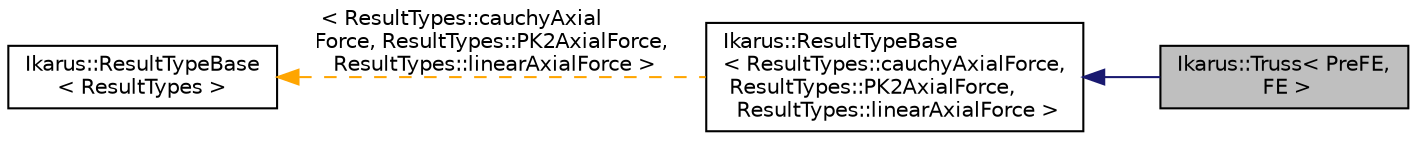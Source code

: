 digraph "Ikarus::Truss&lt; PreFE, FE &gt;"
{
 // LATEX_PDF_SIZE
  edge [fontname="Helvetica",fontsize="10",labelfontname="Helvetica",labelfontsize="10"];
  node [fontname="Helvetica",fontsize="10",shape=record];
  rankdir="LR";
  Node1 [label="Ikarus::Truss\< PreFE,\l FE \>",height=0.2,width=0.4,color="black", fillcolor="grey75", style="filled", fontcolor="black",tooltip="Truss class represents a truss finite element."];
  Node2 -> Node1 [dir="back",color="midnightblue",fontsize="10",style="solid"];
  Node2 [label="Ikarus::ResultTypeBase\l\< ResultTypes::cauchyAxialForce,\l ResultTypes::PK2AxialForce,\l ResultTypes::linearAxialForce \>",height=0.2,width=0.4,color="black", fillcolor="white", style="filled",URL="$a01395.html",tooltip=" "];
  Node3 -> Node2 [dir="back",color="orange",fontsize="10",style="dashed",label=" \< ResultTypes::cauchyAxial\lForce, ResultTypes::PK2AxialForce,\l ResultTypes::linearAxialForce \>" ];
  Node3 [label="Ikarus::ResultTypeBase\l\< ResultTypes \>",height=0.2,width=0.4,color="black", fillcolor="white", style="filled",URL="$a01395.html",tooltip="Base class for element definitions that provides common functionality for ResultTypes."];
}
